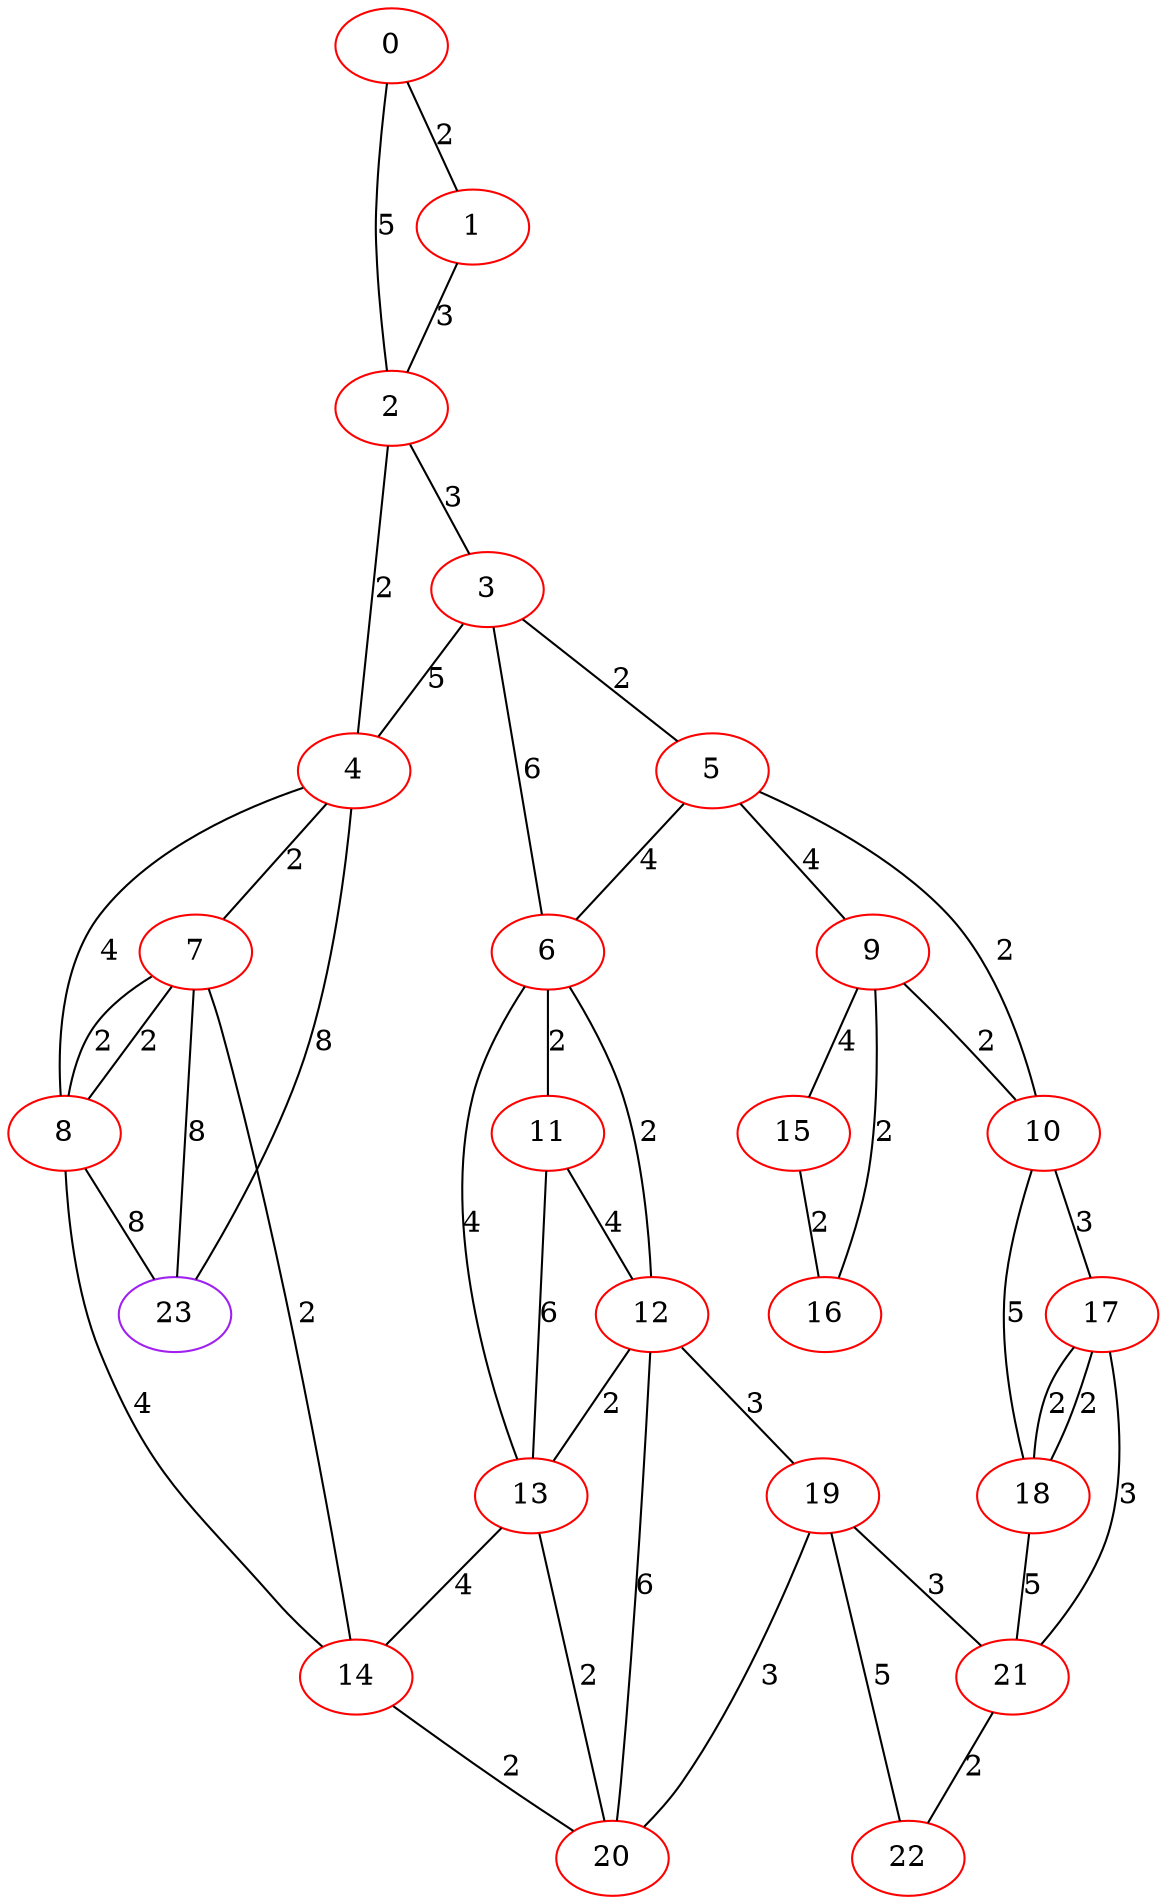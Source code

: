 graph "" {
0 [color=red, weight=1];
1 [color=red, weight=1];
2 [color=red, weight=1];
3 [color=red, weight=1];
4 [color=red, weight=1];
5 [color=red, weight=1];
6 [color=red, weight=1];
7 [color=red, weight=1];
8 [color=red, weight=1];
9 [color=red, weight=1];
10 [color=red, weight=1];
11 [color=red, weight=1];
12 [color=red, weight=1];
13 [color=red, weight=1];
14 [color=red, weight=1];
15 [color=red, weight=1];
16 [color=red, weight=1];
17 [color=red, weight=1];
18 [color=red, weight=1];
19 [color=red, weight=1];
20 [color=red, weight=1];
21 [color=red, weight=1];
22 [color=red, weight=1];
23 [color=purple, weight=4];
0 -- 1  [key=0, label=2];
0 -- 2  [key=0, label=5];
1 -- 2  [key=0, label=3];
2 -- 3  [key=0, label=3];
2 -- 4  [key=0, label=2];
3 -- 4  [key=0, label=5];
3 -- 5  [key=0, label=2];
3 -- 6  [key=0, label=6];
4 -- 8  [key=0, label=4];
4 -- 23  [key=0, label=8];
4 -- 7  [key=0, label=2];
5 -- 9  [key=0, label=4];
5 -- 10  [key=0, label=2];
5 -- 6  [key=0, label=4];
6 -- 11  [key=0, label=2];
6 -- 12  [key=0, label=2];
6 -- 13  [key=0, label=4];
7 -- 8  [key=0, label=2];
7 -- 8  [key=1, label=2];
7 -- 14  [key=0, label=2];
7 -- 23  [key=0, label=8];
8 -- 23  [key=0, label=8];
8 -- 14  [key=0, label=4];
9 -- 16  [key=0, label=2];
9 -- 10  [key=0, label=2];
9 -- 15  [key=0, label=4];
10 -- 17  [key=0, label=3];
10 -- 18  [key=0, label=5];
11 -- 12  [key=0, label=4];
11 -- 13  [key=0, label=6];
12 -- 19  [key=0, label=3];
12 -- 20  [key=0, label=6];
12 -- 13  [key=0, label=2];
13 -- 20  [key=0, label=2];
13 -- 14  [key=0, label=4];
14 -- 20  [key=0, label=2];
15 -- 16  [key=0, label=2];
17 -- 18  [key=0, label=2];
17 -- 18  [key=1, label=2];
17 -- 21  [key=0, label=3];
18 -- 21  [key=0, label=5];
19 -- 20  [key=0, label=3];
19 -- 21  [key=0, label=3];
19 -- 22  [key=0, label=5];
21 -- 22  [key=0, label=2];
}
